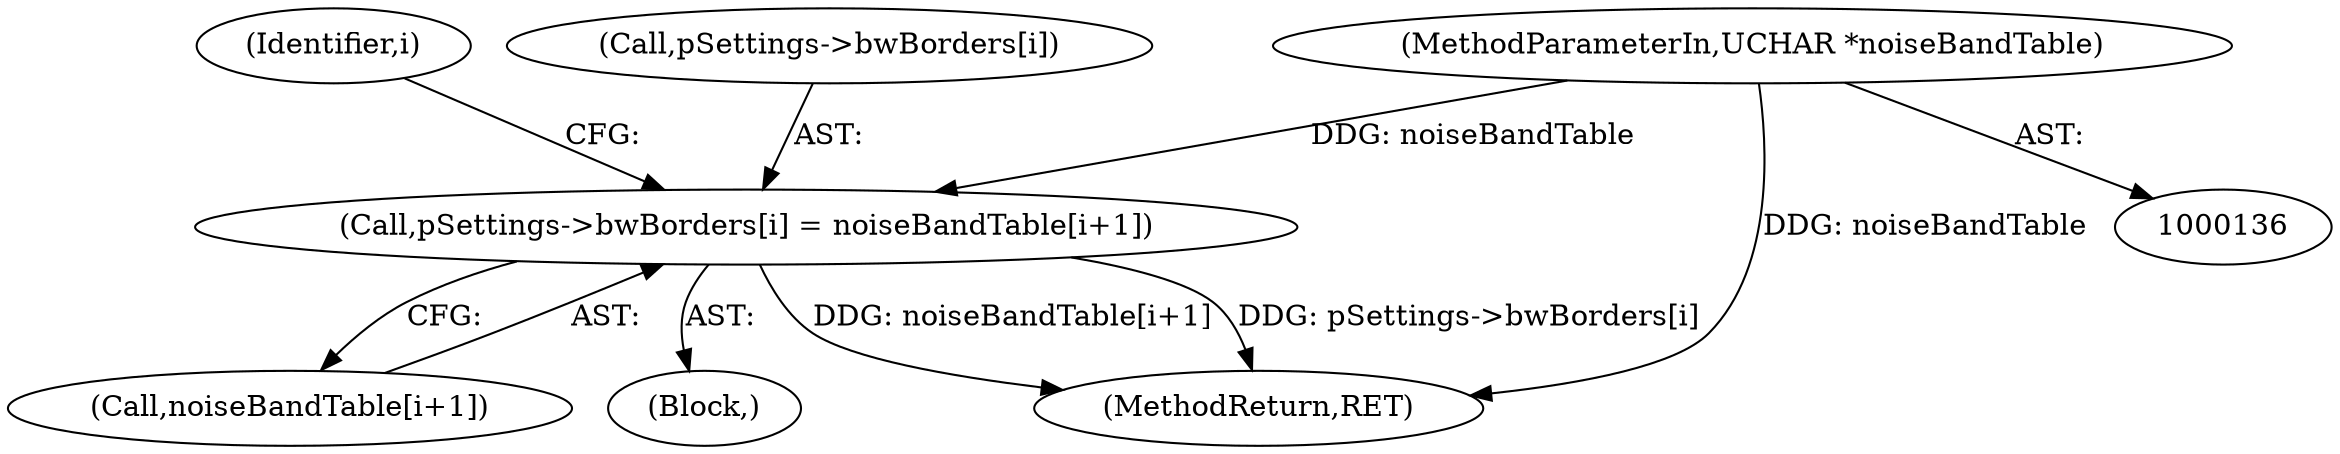 digraph "0_Android_8e3be529372892e20ccf196809bc73276c822189_0@pointer" {
"1000141" [label="(MethodParameterIn,UCHAR *noiseBandTable)"];
"1000470" [label="(Call,pSettings->bwBorders[i] = noiseBandTable[i+1])"];
"1000476" [label="(Call,noiseBandTable[i+1])"];
"1000469" [label="(Block,)"];
"1000141" [label="(MethodParameterIn,UCHAR *noiseBandTable)"];
"1000468" [label="(Identifier,i)"];
"1000470" [label="(Call,pSettings->bwBorders[i] = noiseBandTable[i+1])"];
"1000471" [label="(Call,pSettings->bwBorders[i])"];
"1000580" [label="(MethodReturn,RET)"];
"1000141" -> "1000136"  [label="AST: "];
"1000141" -> "1000580"  [label="DDG: noiseBandTable"];
"1000141" -> "1000470"  [label="DDG: noiseBandTable"];
"1000470" -> "1000469"  [label="AST: "];
"1000470" -> "1000476"  [label="CFG: "];
"1000471" -> "1000470"  [label="AST: "];
"1000476" -> "1000470"  [label="AST: "];
"1000468" -> "1000470"  [label="CFG: "];
"1000470" -> "1000580"  [label="DDG: noiseBandTable[i+1]"];
"1000470" -> "1000580"  [label="DDG: pSettings->bwBorders[i]"];
}
